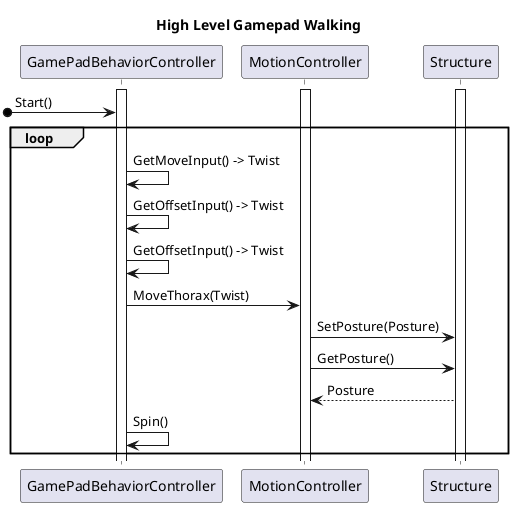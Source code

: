 ﻿@startuml
'https://plantuml.com/sequence-diagram

title High Level Gamepad Walking

activate GamePadBehaviorController
activate MotionController
activate Structure

[o-> GamePadBehaviorController: Start()
loop
GamePadBehaviorController -> GamePadBehaviorController: GetMoveInput() -> Twist
GamePadBehaviorController -> GamePadBehaviorController: GetOffsetInput() -> Twist
GamePadBehaviorController -> GamePadBehaviorController: GetOffsetInput() -> Twist
GamePadBehaviorController -> MotionController: MoveThorax(Twist)
MotionController -> Structure: SetPosture(Posture)
MotionController -> Structure: GetPosture()
return Posture
GamePadBehaviorController -> GamePadBehaviorController: Spin()
end


@enduml

